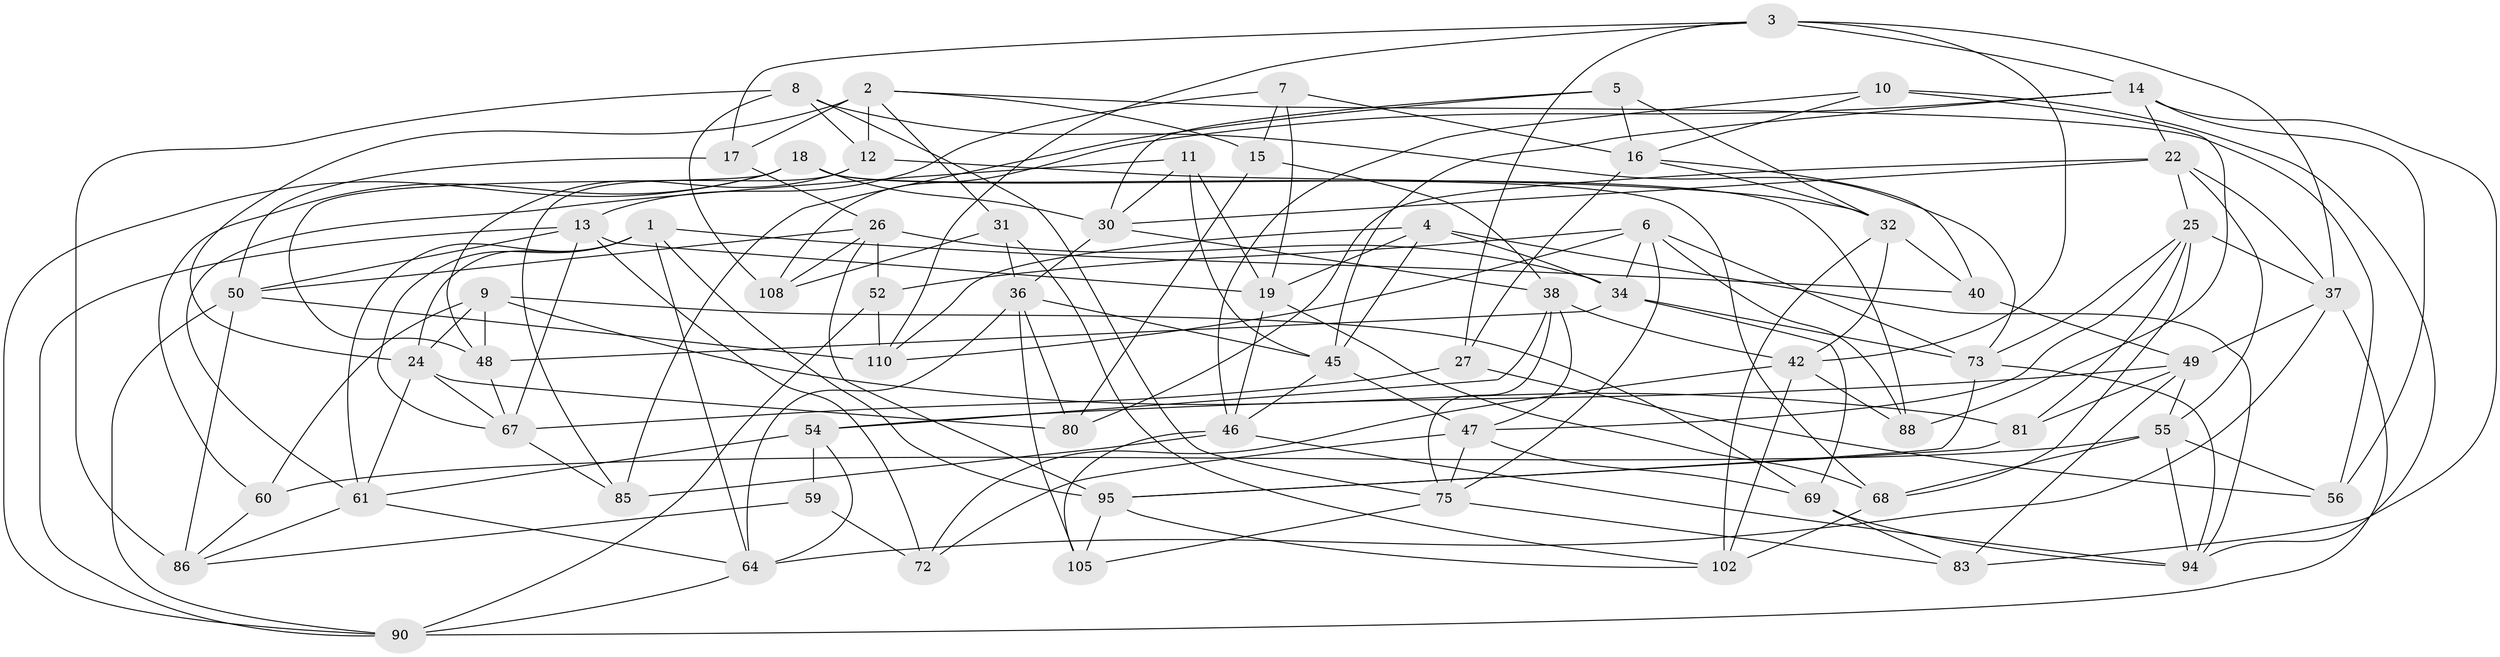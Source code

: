 // Generated by graph-tools (version 1.1) at 2025/52/02/27/25 19:52:28]
// undirected, 66 vertices, 171 edges
graph export_dot {
graph [start="1"]
  node [color=gray90,style=filled];
  1 [super="+23"];
  2 [super="+84"];
  3 [super="+21"];
  4 [super="+20"];
  5;
  6 [super="+41"];
  7;
  8 [super="+62"];
  9 [super="+70"];
  10;
  11;
  12 [super="+39"];
  13 [super="+28"];
  14 [super="+33"];
  15;
  16 [super="+43"];
  17;
  18 [super="+65"];
  19 [super="+76"];
  22 [super="+51"];
  24 [super="+63"];
  25 [super="+104"];
  26 [super="+29"];
  27;
  30 [super="+92"];
  31;
  32 [super="+77"];
  34 [super="+35"];
  36 [super="+82"];
  37 [super="+103"];
  38 [super="+44"];
  40;
  42 [super="+53"];
  45 [super="+74"];
  46 [super="+66"];
  47 [super="+78"];
  48 [super="+57"];
  49 [super="+71"];
  50 [super="+58"];
  52;
  54 [super="+100"];
  55 [super="+89"];
  56;
  59;
  60;
  61 [super="+91"];
  64 [super="+79"];
  67 [super="+87"];
  68 [super="+107"];
  69 [super="+93"];
  72;
  73 [super="+101"];
  75 [super="+97"];
  80;
  81;
  83;
  85;
  86 [super="+109"];
  88;
  90 [super="+99"];
  94 [super="+96"];
  95 [super="+98"];
  102 [super="+106"];
  105;
  108;
  110 [super="+111"];
  1 -- 67;
  1 -- 61;
  1 -- 40;
  1 -- 24;
  1 -- 95;
  1 -- 64;
  2 -- 17;
  2 -- 12;
  2 -- 24;
  2 -- 56;
  2 -- 15;
  2 -- 31;
  3 -- 110;
  3 -- 14;
  3 -- 27;
  3 -- 17;
  3 -- 42;
  3 -- 37;
  4 -- 19;
  4 -- 94;
  4 -- 34;
  4 -- 45;
  4 -- 110 [weight=2];
  5 -- 32;
  5 -- 30;
  5 -- 16;
  5 -- 85;
  6 -- 75;
  6 -- 88;
  6 -- 52;
  6 -- 73;
  6 -- 34;
  6 -- 110;
  7 -- 15;
  7 -- 19;
  7 -- 16;
  7 -- 13;
  8 -- 86 [weight=2];
  8 -- 108;
  8 -- 75;
  8 -- 73;
  8 -- 12;
  9 -- 81;
  9 -- 69 [weight=2];
  9 -- 24;
  9 -- 60;
  9 -- 48;
  10 -- 88;
  10 -- 94;
  10 -- 46;
  10 -- 16;
  11 -- 61;
  11 -- 19;
  11 -- 45;
  11 -- 30;
  12 -- 48 [weight=2];
  12 -- 85;
  12 -- 32;
  13 -- 72;
  13 -- 67;
  13 -- 19;
  13 -- 50;
  13 -- 90;
  14 -- 108;
  14 -- 56;
  14 -- 83;
  14 -- 45;
  14 -- 22;
  15 -- 80;
  15 -- 38;
  16 -- 27;
  16 -- 32;
  16 -- 40;
  17 -- 50;
  17 -- 26;
  18 -- 68;
  18 -- 30;
  18 -- 48;
  18 -- 88;
  18 -- 60;
  18 -- 90;
  19 -- 46;
  19 -- 68;
  22 -- 80;
  22 -- 37;
  22 -- 55;
  22 -- 30;
  22 -- 25;
  24 -- 80;
  24 -- 67;
  24 -- 61;
  25 -- 68;
  25 -- 81;
  25 -- 73;
  25 -- 37;
  25 -- 47;
  26 -- 95;
  26 -- 108;
  26 -- 50;
  26 -- 34;
  26 -- 52;
  27 -- 56;
  27 -- 67;
  30 -- 38;
  30 -- 36;
  31 -- 102;
  31 -- 108;
  31 -- 36;
  32 -- 40;
  32 -- 42;
  32 -- 102;
  34 -- 73;
  34 -- 48;
  34 -- 69;
  36 -- 45;
  36 -- 80;
  36 -- 105;
  36 -- 64;
  37 -- 64;
  37 -- 49;
  37 -- 90;
  38 -- 42;
  38 -- 75;
  38 -- 47;
  38 -- 54;
  40 -- 49;
  42 -- 72;
  42 -- 88;
  42 -- 102;
  45 -- 46;
  45 -- 47;
  46 -- 105;
  46 -- 94;
  46 -- 85;
  47 -- 69;
  47 -- 72;
  47 -- 75;
  48 -- 67;
  49 -- 83;
  49 -- 81;
  49 -- 54;
  49 -- 55;
  50 -- 90;
  50 -- 110;
  50 -- 86;
  52 -- 110;
  52 -- 90;
  54 -- 59 [weight=2];
  54 -- 61;
  54 -- 64;
  55 -- 56;
  55 -- 94;
  55 -- 60;
  55 -- 68;
  59 -- 72;
  59 -- 86;
  60 -- 86;
  61 -- 86;
  61 -- 64;
  64 -- 90;
  67 -- 85;
  68 -- 102 [weight=2];
  69 -- 94;
  69 -- 83;
  73 -- 94;
  73 -- 95;
  75 -- 83;
  75 -- 105;
  81 -- 95;
  95 -- 105;
  95 -- 102;
}
